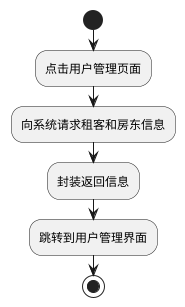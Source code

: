 @startuml
'https://plantuml.com/activity-diagram-beta
/'点击用户管理页面，向系统请求租客和房东信息，封装返回信息，跳转到用户管理界面'/
start
:点击用户管理页面;
:向系统请求租客和房东信息;
:封装返回信息;
:跳转到用户管理界面;
stop

@enduml
